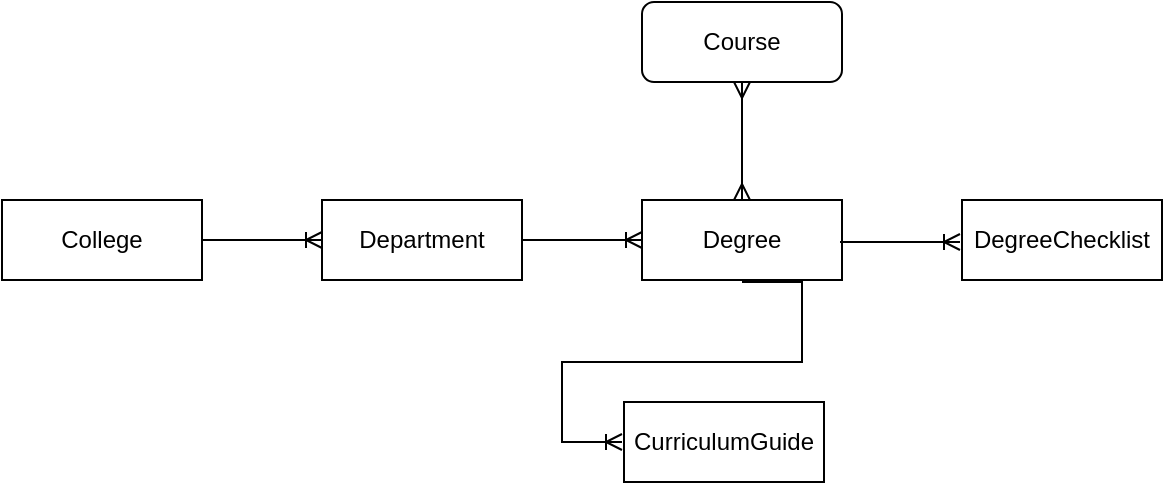 <mxfile version="21.7.5" type="github">
  <diagram id="R2lEEEUBdFMjLlhIrx00" name="Page-1">
    <mxGraphModel dx="1024" dy="560" grid="1" gridSize="10" guides="1" tooltips="1" connect="1" arrows="1" fold="1" page="1" pageScale="1" pageWidth="850" pageHeight="1100" math="0" shadow="0" extFonts="Permanent Marker^https://fonts.googleapis.com/css?family=Permanent+Marker">
      <root>
        <mxCell id="0" />
        <mxCell id="1" parent="0" />
        <mxCell id="sI0RvF2nmb478GVqnnZq-1" value="Course" style="whiteSpace=wrap;html=1;align=center;rounded=1;" vertex="1" parent="1">
          <mxGeometry x="360" y="60" width="100" height="40" as="geometry" />
        </mxCell>
        <mxCell id="sI0RvF2nmb478GVqnnZq-2" value="Degree" style="whiteSpace=wrap;html=1;align=center;" vertex="1" parent="1">
          <mxGeometry x="360" y="159" width="100" height="40" as="geometry" />
        </mxCell>
        <mxCell id="sI0RvF2nmb478GVqnnZq-3" value="Department" style="whiteSpace=wrap;html=1;align=center;" vertex="1" parent="1">
          <mxGeometry x="200" y="159" width="100" height="40" as="geometry" />
        </mxCell>
        <mxCell id="sI0RvF2nmb478GVqnnZq-4" value="College" style="whiteSpace=wrap;html=1;align=center;" vertex="1" parent="1">
          <mxGeometry x="40" y="159" width="100" height="40" as="geometry" />
        </mxCell>
        <mxCell id="sI0RvF2nmb478GVqnnZq-7" value="DegreeChecklist" style="whiteSpace=wrap;html=1;align=center;" vertex="1" parent="1">
          <mxGeometry x="520" y="159" width="100" height="40" as="geometry" />
        </mxCell>
        <mxCell id="sI0RvF2nmb478GVqnnZq-8" value="CurriculumGuide" style="whiteSpace=wrap;html=1;align=center;" vertex="1" parent="1">
          <mxGeometry x="351" y="260" width="100" height="40" as="geometry" />
        </mxCell>
        <mxCell id="sI0RvF2nmb478GVqnnZq-9" value="" style="edgeStyle=entityRelationEdgeStyle;fontSize=12;html=1;endArrow=ERoneToMany;rounded=0;exitX=1;exitY=0.5;exitDx=0;exitDy=0;entryX=0;entryY=0.5;entryDx=0;entryDy=0;" edge="1" parent="1" source="sI0RvF2nmb478GVqnnZq-4" target="sI0RvF2nmb478GVqnnZq-3">
          <mxGeometry width="100" height="100" relative="1" as="geometry">
            <mxPoint x="370" y="419" as="sourcePoint" />
            <mxPoint x="470" y="319" as="targetPoint" />
          </mxGeometry>
        </mxCell>
        <mxCell id="sI0RvF2nmb478GVqnnZq-10" value="" style="edgeStyle=entityRelationEdgeStyle;fontSize=12;html=1;endArrow=ERoneToMany;rounded=0;exitX=1;exitY=0.5;exitDx=0;exitDy=0;entryX=0;entryY=0.5;entryDx=0;entryDy=0;" edge="1" parent="1" source="sI0RvF2nmb478GVqnnZq-3" target="sI0RvF2nmb478GVqnnZq-2">
          <mxGeometry width="100" height="100" relative="1" as="geometry">
            <mxPoint x="370" y="419" as="sourcePoint" />
            <mxPoint x="470" y="319" as="targetPoint" />
          </mxGeometry>
        </mxCell>
        <mxCell id="sI0RvF2nmb478GVqnnZq-23" value="" style="edgeStyle=entityRelationEdgeStyle;fontSize=12;html=1;endArrow=ERoneToMany;rounded=0;exitX=1;exitY=0.5;exitDx=0;exitDy=0;entryX=0;entryY=0.5;entryDx=0;entryDy=0;" edge="1" parent="1">
          <mxGeometry width="100" height="100" relative="1" as="geometry">
            <mxPoint x="459" y="180" as="sourcePoint" />
            <mxPoint x="519" y="180" as="targetPoint" />
            <Array as="points">
              <mxPoint x="562" y="171" />
              <mxPoint x="619" y="171" />
              <mxPoint x="619" y="180" />
              <mxPoint x="572" y="181" />
            </Array>
          </mxGeometry>
        </mxCell>
        <mxCell id="sI0RvF2nmb478GVqnnZq-25" value="" style="edgeStyle=entityRelationEdgeStyle;fontSize=12;html=1;endArrow=ERoneToMany;rounded=0;" edge="1" parent="1">
          <mxGeometry width="100" height="100" relative="1" as="geometry">
            <mxPoint x="410" y="200" as="sourcePoint" />
            <mxPoint x="350" y="280" as="targetPoint" />
            <Array as="points">
              <mxPoint x="572" y="200" />
              <mxPoint x="629" y="200" />
              <mxPoint x="629" y="191" />
              <mxPoint x="582" y="190" />
            </Array>
          </mxGeometry>
        </mxCell>
        <mxCell id="sI0RvF2nmb478GVqnnZq-26" value="" style="fontSize=12;html=1;endArrow=ERmany;startArrow=ERmany;rounded=0;entryX=0.5;entryY=1;entryDx=0;entryDy=0;exitX=0.5;exitY=0;exitDx=0;exitDy=0;" edge="1" parent="1" source="sI0RvF2nmb478GVqnnZq-2" target="sI0RvF2nmb478GVqnnZq-1">
          <mxGeometry width="100" height="100" relative="1" as="geometry">
            <mxPoint x="370" y="340" as="sourcePoint" />
            <mxPoint x="420" y="120" as="targetPoint" />
          </mxGeometry>
        </mxCell>
      </root>
    </mxGraphModel>
  </diagram>
</mxfile>
